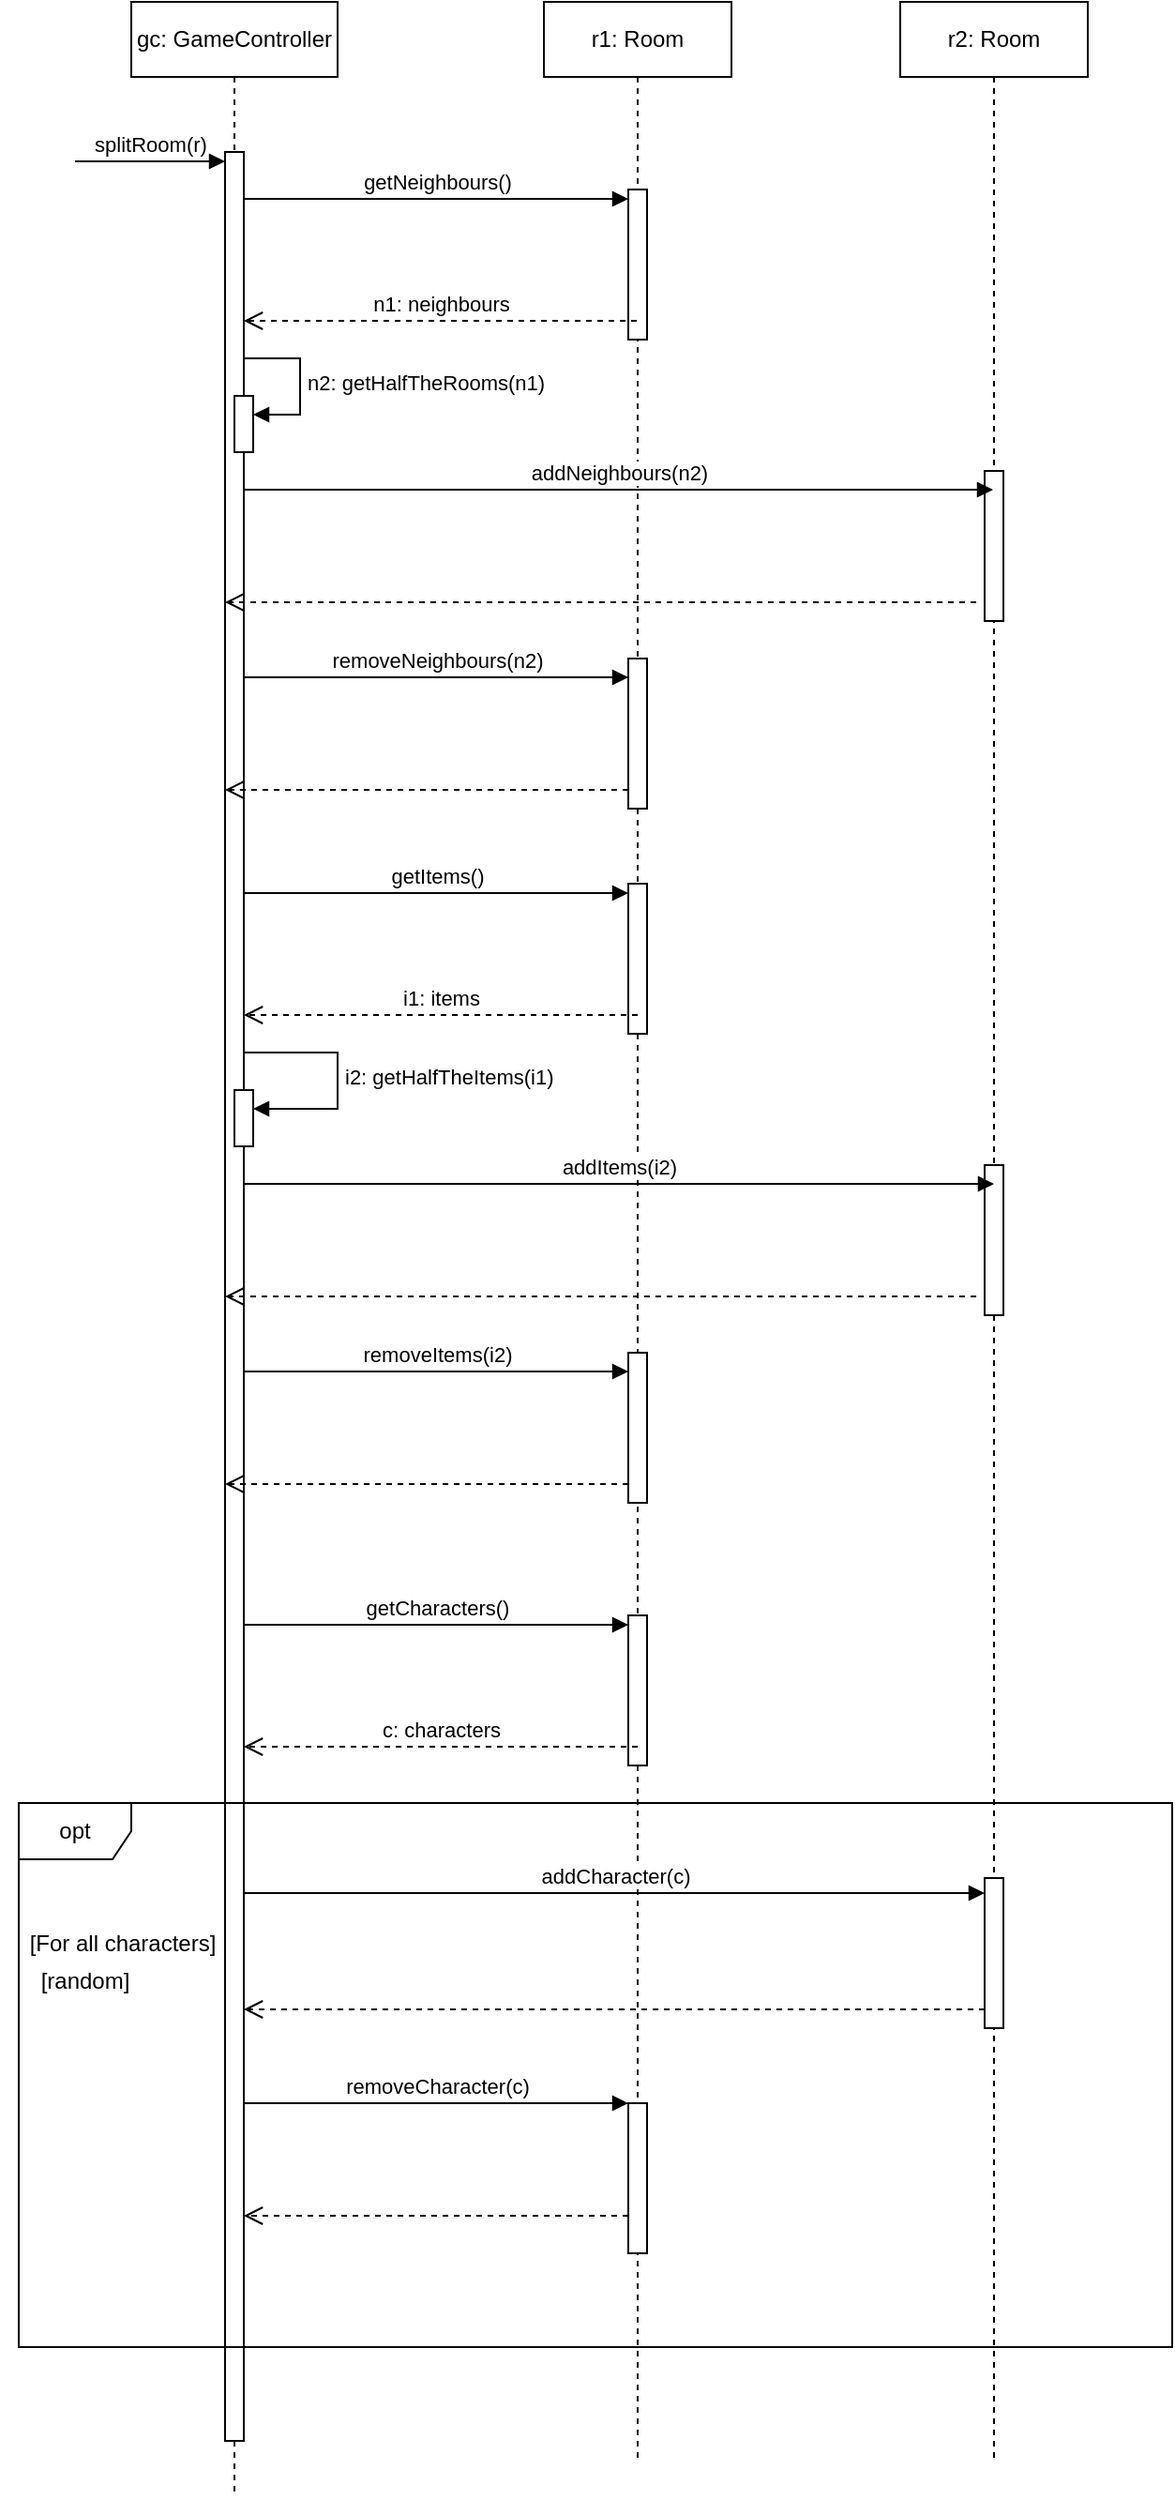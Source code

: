 <mxfile version="24.0.0" type="device">
  <diagram id="FLQpqA23IHA4JHdOydxE" name="Page-2">
    <mxGraphModel dx="880" dy="442" grid="1" gridSize="10" guides="1" tooltips="1" connect="1" arrows="1" fold="1" page="1" pageScale="1" pageWidth="827" pageHeight="1169" math="0" shadow="0">
      <root>
        <mxCell id="0" />
        <mxCell id="1" parent="0" />
        <mxCell id="l-IMpEpRVEdRZTDqnqS--5" value="r1: Room" style="shape=umlLifeline;perimeter=lifelinePerimeter;whiteSpace=wrap;html=1;container=1;dropTarget=0;collapsible=0;recursiveResize=0;outlineConnect=0;portConstraint=eastwest;newEdgeStyle={&quot;curved&quot;:0,&quot;rounded&quot;:0};" parent="1" vertex="1">
          <mxGeometry x="330" y="60" width="100" height="1310" as="geometry" />
        </mxCell>
        <mxCell id="JE92-Ox-gcAEH82d3SZ3-3" value="" style="html=1;points=[[0,0,0,0,5],[0,1,0,0,-5],[1,0,0,0,5],[1,1,0,0,-5]];perimeter=orthogonalPerimeter;outlineConnect=0;targetShapes=umlLifeline;portConstraint=eastwest;newEdgeStyle={&quot;curved&quot;:0,&quot;rounded&quot;:0};" parent="l-IMpEpRVEdRZTDqnqS--5" vertex="1">
          <mxGeometry x="45" y="100" width="10" height="80" as="geometry" />
        </mxCell>
        <mxCell id="JE92-Ox-gcAEH82d3SZ3-23" value="" style="html=1;points=[[0,0,0,0,5],[0,1,0,0,-5],[1,0,0,0,5],[1,1,0,0,-5]];perimeter=orthogonalPerimeter;outlineConnect=0;targetShapes=umlLifeline;portConstraint=eastwest;newEdgeStyle={&quot;curved&quot;:0,&quot;rounded&quot;:0};" parent="l-IMpEpRVEdRZTDqnqS--5" vertex="1">
          <mxGeometry x="45" y="350" width="10" height="80" as="geometry" />
        </mxCell>
        <mxCell id="JE92-Ox-gcAEH82d3SZ3-37" value="" style="html=1;points=[[0,0,0,0,5],[0,1,0,0,-5],[1,0,0,0,5],[1,1,0,0,-5]];perimeter=orthogonalPerimeter;outlineConnect=0;targetShapes=umlLifeline;portConstraint=eastwest;newEdgeStyle={&quot;curved&quot;:0,&quot;rounded&quot;:0};" parent="l-IMpEpRVEdRZTDqnqS--5" vertex="1">
          <mxGeometry x="45" y="860" width="10" height="80" as="geometry" />
        </mxCell>
        <mxCell id="JE92-Ox-gcAEH82d3SZ3-38" value="getCharacters()" style="html=1;verticalAlign=bottom;endArrow=block;curved=0;rounded=0;entryX=0;entryY=0;entryDx=0;entryDy=5;" parent="l-IMpEpRVEdRZTDqnqS--5" target="JE92-Ox-gcAEH82d3SZ3-37" edge="1">
          <mxGeometry relative="1" as="geometry">
            <mxPoint x="-160" y="865" as="sourcePoint" />
          </mxGeometry>
        </mxCell>
        <mxCell id="JE92-Ox-gcAEH82d3SZ3-39" value="c: characters" style="html=1;verticalAlign=bottom;endArrow=open;dashed=1;endSize=8;curved=0;rounded=0;" parent="l-IMpEpRVEdRZTDqnqS--5" edge="1">
          <mxGeometry relative="1" as="geometry">
            <mxPoint x="50" y="930" as="sourcePoint" />
            <mxPoint x="-160" y="930" as="targetPoint" />
            <Array as="points" />
          </mxGeometry>
        </mxCell>
        <mxCell id="l-IMpEpRVEdRZTDqnqS--6" value="gc: GameController" style="shape=umlLifeline;perimeter=lifelinePerimeter;whiteSpace=wrap;html=1;container=1;dropTarget=0;collapsible=0;recursiveResize=0;outlineConnect=0;portConstraint=eastwest;newEdgeStyle={&quot;curved&quot;:0,&quot;rounded&quot;:0};" parent="1" vertex="1">
          <mxGeometry x="110" y="60" width="110" height="1330" as="geometry" />
        </mxCell>
        <mxCell id="l-IMpEpRVEdRZTDqnqS--8" value="" style="html=1;points=[[0,0,0,0,5],[0,1,0,0,-5],[1,0,0,0,5],[1,1,0,0,-5]];perimeter=orthogonalPerimeter;outlineConnect=0;targetShapes=umlLifeline;portConstraint=eastwest;newEdgeStyle={&quot;curved&quot;:0,&quot;rounded&quot;:0};" parent="l-IMpEpRVEdRZTDqnqS--6" vertex="1">
          <mxGeometry x="50" y="80" width="10" height="1220" as="geometry" />
        </mxCell>
        <mxCell id="l-IMpEpRVEdRZTDqnqS--9" value="splitRoom(r)" style="html=1;verticalAlign=bottom;startArrow=none;endArrow=block;startSize=8;curved=0;rounded=0;entryX=0;entryY=0;entryDx=0;entryDy=5;startFill=0;" parent="l-IMpEpRVEdRZTDqnqS--6" target="l-IMpEpRVEdRZTDqnqS--8" edge="1">
          <mxGeometry relative="1" as="geometry">
            <mxPoint x="-30" y="85" as="sourcePoint" />
          </mxGeometry>
        </mxCell>
        <mxCell id="JE92-Ox-gcAEH82d3SZ3-6" value="" style="html=1;points=[[0,0,0,0,5],[0,1,0,0,-5],[1,0,0,0,5],[1,1,0,0,-5]];perimeter=orthogonalPerimeter;outlineConnect=0;targetShapes=umlLifeline;portConstraint=eastwest;newEdgeStyle={&quot;curved&quot;:0,&quot;rounded&quot;:0};" parent="l-IMpEpRVEdRZTDqnqS--6" vertex="1">
          <mxGeometry x="55" y="210" width="10" height="30" as="geometry" />
        </mxCell>
        <mxCell id="JE92-Ox-gcAEH82d3SZ3-7" value="n2: getHalfTheRooms(n1)" style="html=1;align=left;spacingLeft=2;endArrow=block;rounded=0;edgeStyle=orthogonalEdgeStyle;curved=0;rounded=0;" parent="l-IMpEpRVEdRZTDqnqS--6" target="JE92-Ox-gcAEH82d3SZ3-6" edge="1">
          <mxGeometry relative="1" as="geometry">
            <mxPoint x="60" y="190" as="sourcePoint" />
            <Array as="points">
              <mxPoint x="90" y="220" />
            </Array>
          </mxGeometry>
        </mxCell>
        <mxCell id="JE92-Ox-gcAEH82d3SZ3-35" value="" style="html=1;points=[[0,0,0,0,5],[0,1,0,0,-5],[1,0,0,0,5],[1,1,0,0,-5]];perimeter=orthogonalPerimeter;outlineConnect=0;targetShapes=umlLifeline;portConstraint=eastwest;newEdgeStyle={&quot;curved&quot;:0,&quot;rounded&quot;:0};" parent="l-IMpEpRVEdRZTDqnqS--6" vertex="1">
          <mxGeometry x="55" y="580" width="10" height="30" as="geometry" />
        </mxCell>
        <mxCell id="JE92-Ox-gcAEH82d3SZ3-2" value="r2: Room" style="shape=umlLifeline;perimeter=lifelinePerimeter;whiteSpace=wrap;html=1;container=1;dropTarget=0;collapsible=0;recursiveResize=0;outlineConnect=0;portConstraint=eastwest;newEdgeStyle={&quot;curved&quot;:0,&quot;rounded&quot;:0};" parent="1" vertex="1">
          <mxGeometry x="520" y="60" width="100" height="1310" as="geometry" />
        </mxCell>
        <mxCell id="JE92-Ox-gcAEH82d3SZ3-20" value="" style="html=1;points=[[0,0,0,0,5],[0,1,0,0,-5],[1,0,0,0,5],[1,1,0,0,-5]];perimeter=orthogonalPerimeter;outlineConnect=0;targetShapes=umlLifeline;portConstraint=eastwest;newEdgeStyle={&quot;curved&quot;:0,&quot;rounded&quot;:0};" parent="JE92-Ox-gcAEH82d3SZ3-2" vertex="1">
          <mxGeometry x="45" y="250" width="10" height="80" as="geometry" />
        </mxCell>
        <mxCell id="JE92-Ox-gcAEH82d3SZ3-4" value="getNeighbours()" style="html=1;verticalAlign=bottom;endArrow=block;curved=0;rounded=0;entryX=0;entryY=0;entryDx=0;entryDy=5;" parent="1" source="l-IMpEpRVEdRZTDqnqS--8" target="JE92-Ox-gcAEH82d3SZ3-3" edge="1">
          <mxGeometry relative="1" as="geometry">
            <mxPoint x="305" y="165" as="sourcePoint" />
          </mxGeometry>
        </mxCell>
        <mxCell id="JE92-Ox-gcAEH82d3SZ3-17" value="n1: neighbours" style="html=1;verticalAlign=bottom;endArrow=open;dashed=1;endSize=8;curved=0;rounded=0;" parent="1" source="l-IMpEpRVEdRZTDqnqS--5" target="l-IMpEpRVEdRZTDqnqS--8" edge="1">
          <mxGeometry relative="1" as="geometry">
            <mxPoint x="450" y="230" as="sourcePoint" />
            <mxPoint x="370" y="230" as="targetPoint" />
            <Array as="points">
              <mxPoint x="290" y="230" />
            </Array>
          </mxGeometry>
        </mxCell>
        <mxCell id="JE92-Ox-gcAEH82d3SZ3-19" value="addNeighbours(n2)" style="html=1;verticalAlign=bottom;endArrow=block;curved=0;rounded=0;" parent="1" target="JE92-Ox-gcAEH82d3SZ3-2" edge="1">
          <mxGeometry width="80" relative="1" as="geometry">
            <mxPoint x="170" y="320" as="sourcePoint" />
            <mxPoint x="450" y="320" as="targetPoint" />
          </mxGeometry>
        </mxCell>
        <mxCell id="JE92-Ox-gcAEH82d3SZ3-21" value="" style="html=1;verticalAlign=bottom;endArrow=open;dashed=1;endSize=8;curved=0;rounded=0;" parent="1" edge="1">
          <mxGeometry relative="1" as="geometry">
            <mxPoint x="560.5" y="380" as="sourcePoint" />
            <mxPoint x="160" y="380" as="targetPoint" />
          </mxGeometry>
        </mxCell>
        <mxCell id="JE92-Ox-gcAEH82d3SZ3-22" value="removeNeighbours(n2)" style="html=1;verticalAlign=bottom;endArrow=block;curved=0;rounded=0;" parent="1" target="JE92-Ox-gcAEH82d3SZ3-23" edge="1">
          <mxGeometry width="80" relative="1" as="geometry">
            <mxPoint x="170" y="420" as="sourcePoint" />
            <mxPoint x="450" y="420" as="targetPoint" />
          </mxGeometry>
        </mxCell>
        <mxCell id="JE92-Ox-gcAEH82d3SZ3-24" value="" style="html=1;verticalAlign=bottom;endArrow=open;dashed=1;endSize=8;curved=0;rounded=0;" parent="1" edge="1">
          <mxGeometry relative="1" as="geometry">
            <mxPoint x="375" y="480" as="sourcePoint" />
            <mxPoint x="160" y="480" as="targetPoint" />
          </mxGeometry>
        </mxCell>
        <mxCell id="JE92-Ox-gcAEH82d3SZ3-25" value="" style="html=1;points=[[0,0,0,0,5],[0,1,0,0,-5],[1,0,0,0,5],[1,1,0,0,-5]];perimeter=orthogonalPerimeter;outlineConnect=0;targetShapes=umlLifeline;portConstraint=eastwest;newEdgeStyle={&quot;curved&quot;:0,&quot;rounded&quot;:0};" parent="1" vertex="1">
          <mxGeometry x="375" y="530" width="10" height="80" as="geometry" />
        </mxCell>
        <mxCell id="JE92-Ox-gcAEH82d3SZ3-26" value="" style="html=1;points=[[0,0,0,0,5],[0,1,0,0,-5],[1,0,0,0,5],[1,1,0,0,-5]];perimeter=orthogonalPerimeter;outlineConnect=0;targetShapes=umlLifeline;portConstraint=eastwest;newEdgeStyle={&quot;curved&quot;:0,&quot;rounded&quot;:0};" parent="1" vertex="1">
          <mxGeometry x="375" y="780" width="10" height="80" as="geometry" />
        </mxCell>
        <mxCell id="JE92-Ox-gcAEH82d3SZ3-27" value="" style="html=1;points=[[0,0,0,0,5],[0,1,0,0,-5],[1,0,0,0,5],[1,1,0,0,-5]];perimeter=orthogonalPerimeter;outlineConnect=0;targetShapes=umlLifeline;portConstraint=eastwest;newEdgeStyle={&quot;curved&quot;:0,&quot;rounded&quot;:0};" parent="1" vertex="1">
          <mxGeometry x="565" y="680" width="10" height="80" as="geometry" />
        </mxCell>
        <mxCell id="JE92-Ox-gcAEH82d3SZ3-28" value="getItems()" style="html=1;verticalAlign=bottom;endArrow=block;curved=0;rounded=0;entryX=0;entryY=0;entryDx=0;entryDy=5;" parent="1" target="JE92-Ox-gcAEH82d3SZ3-25" edge="1">
          <mxGeometry relative="1" as="geometry">
            <mxPoint x="170" y="535" as="sourcePoint" />
          </mxGeometry>
        </mxCell>
        <mxCell id="JE92-Ox-gcAEH82d3SZ3-29" value="i1: items" style="html=1;verticalAlign=bottom;endArrow=open;dashed=1;endSize=8;curved=0;rounded=0;" parent="1" edge="1">
          <mxGeometry relative="1" as="geometry">
            <mxPoint x="380" y="600" as="sourcePoint" />
            <mxPoint x="170" y="600" as="targetPoint" />
            <Array as="points">
              <mxPoint x="290" y="600" />
            </Array>
          </mxGeometry>
        </mxCell>
        <mxCell id="JE92-Ox-gcAEH82d3SZ3-30" value="addItems(i2)" style="html=1;verticalAlign=bottom;endArrow=block;curved=0;rounded=0;" parent="1" edge="1">
          <mxGeometry width="80" relative="1" as="geometry">
            <mxPoint x="170" y="690" as="sourcePoint" />
            <mxPoint x="570" y="690" as="targetPoint" />
          </mxGeometry>
        </mxCell>
        <mxCell id="JE92-Ox-gcAEH82d3SZ3-31" value="" style="html=1;verticalAlign=bottom;endArrow=open;dashed=1;endSize=8;curved=0;rounded=0;" parent="1" edge="1">
          <mxGeometry relative="1" as="geometry">
            <mxPoint x="560.5" y="750" as="sourcePoint" />
            <mxPoint x="160" y="750" as="targetPoint" />
          </mxGeometry>
        </mxCell>
        <mxCell id="JE92-Ox-gcAEH82d3SZ3-32" value="removeItems(i2)" style="html=1;verticalAlign=bottom;endArrow=block;curved=0;rounded=0;" parent="1" target="JE92-Ox-gcAEH82d3SZ3-26" edge="1">
          <mxGeometry width="80" relative="1" as="geometry">
            <mxPoint x="170" y="790" as="sourcePoint" />
            <mxPoint x="450" y="790" as="targetPoint" />
          </mxGeometry>
        </mxCell>
        <mxCell id="JE92-Ox-gcAEH82d3SZ3-33" value="" style="html=1;verticalAlign=bottom;endArrow=open;dashed=1;endSize=8;curved=0;rounded=0;" parent="1" edge="1">
          <mxGeometry relative="1" as="geometry">
            <mxPoint x="375" y="850" as="sourcePoint" />
            <mxPoint x="160" y="850" as="targetPoint" />
          </mxGeometry>
        </mxCell>
        <mxCell id="JE92-Ox-gcAEH82d3SZ3-34" value="i2: getHalfTheItems(i1)" style="html=1;align=left;spacingLeft=2;endArrow=block;rounded=0;edgeStyle=orthogonalEdgeStyle;curved=0;rounded=0;" parent="1" edge="1">
          <mxGeometry relative="1" as="geometry">
            <mxPoint x="170" y="620" as="sourcePoint" />
            <Array as="points">
              <mxPoint x="220" y="620" />
              <mxPoint x="220" y="650" />
            </Array>
            <mxPoint x="175" y="650" as="targetPoint" />
          </mxGeometry>
        </mxCell>
        <mxCell id="JE92-Ox-gcAEH82d3SZ3-40" value="opt" style="shape=umlFrame;whiteSpace=wrap;html=1;pointerEvents=0;" parent="1" vertex="1">
          <mxGeometry x="50" y="1020" width="615" height="290" as="geometry" />
        </mxCell>
        <mxCell id="JE92-Ox-gcAEH82d3SZ3-41" value="[random]" style="text;html=1;align=center;verticalAlign=middle;resizable=0;points=[];autosize=1;strokeColor=none;fillColor=none;" parent="1" vertex="1">
          <mxGeometry x="50" y="1100" width="70" height="30" as="geometry" />
        </mxCell>
        <mxCell id="JE92-Ox-gcAEH82d3SZ3-42" value="addCharacter(c)" style="html=1;verticalAlign=bottom;endArrow=block;curved=0;rounded=0;" parent="1" target="JE92-Ox-gcAEH82d3SZ3-43" edge="1">
          <mxGeometry width="80" relative="1" as="geometry">
            <mxPoint x="170" y="1068" as="sourcePoint" />
            <mxPoint x="570" y="1070" as="targetPoint" />
          </mxGeometry>
        </mxCell>
        <mxCell id="JE92-Ox-gcAEH82d3SZ3-43" value="" style="html=1;points=[[0,0,0,0,5],[0,1,0,0,-5],[1,0,0,0,5],[1,1,0,0,-5]];perimeter=orthogonalPerimeter;outlineConnect=0;targetShapes=umlLifeline;portConstraint=eastwest;newEdgeStyle={&quot;curved&quot;:0,&quot;rounded&quot;:0};" parent="1" vertex="1">
          <mxGeometry x="565" y="1060" width="10" height="80" as="geometry" />
        </mxCell>
        <mxCell id="JE92-Ox-gcAEH82d3SZ3-44" value="" style="html=1;verticalAlign=bottom;endArrow=open;dashed=1;endSize=8;curved=0;rounded=0;" parent="1" edge="1">
          <mxGeometry relative="1" as="geometry">
            <mxPoint x="565" y="1130" as="sourcePoint" />
            <mxPoint x="170" y="1130" as="targetPoint" />
          </mxGeometry>
        </mxCell>
        <mxCell id="JE92-Ox-gcAEH82d3SZ3-45" value="removeCharacter(c)" style="html=1;verticalAlign=bottom;endArrow=block;curved=0;rounded=0;" parent="1" source="l-IMpEpRVEdRZTDqnqS--8" target="JE92-Ox-gcAEH82d3SZ3-46" edge="1">
          <mxGeometry width="80" relative="1" as="geometry">
            <mxPoint x="450" y="1130" as="sourcePoint" />
            <mxPoint x="530" y="1130" as="targetPoint" />
          </mxGeometry>
        </mxCell>
        <mxCell id="JE92-Ox-gcAEH82d3SZ3-46" value="" style="html=1;points=[[0,0,0,0,5],[0,1,0,0,-5],[1,0,0,0,5],[1,1,0,0,-5]];perimeter=orthogonalPerimeter;outlineConnect=0;targetShapes=umlLifeline;portConstraint=eastwest;newEdgeStyle={&quot;curved&quot;:0,&quot;rounded&quot;:0};" parent="1" vertex="1">
          <mxGeometry x="375" y="1180" width="10" height="80" as="geometry" />
        </mxCell>
        <mxCell id="JE92-Ox-gcAEH82d3SZ3-47" value="" style="html=1;verticalAlign=bottom;endArrow=open;dashed=1;endSize=8;curved=0;rounded=0;" parent="1" edge="1">
          <mxGeometry relative="1" as="geometry">
            <mxPoint x="375" y="1240" as="sourcePoint" />
            <mxPoint x="170" y="1240" as="targetPoint" />
          </mxGeometry>
        </mxCell>
        <mxCell id="JE92-Ox-gcAEH82d3SZ3-48" value="[For all characters]" style="text;html=1;align=center;verticalAlign=middle;resizable=0;points=[];autosize=1;strokeColor=none;fillColor=none;" parent="1" vertex="1">
          <mxGeometry x="40" y="1080" width="130" height="30" as="geometry" />
        </mxCell>
      </root>
    </mxGraphModel>
  </diagram>
</mxfile>
